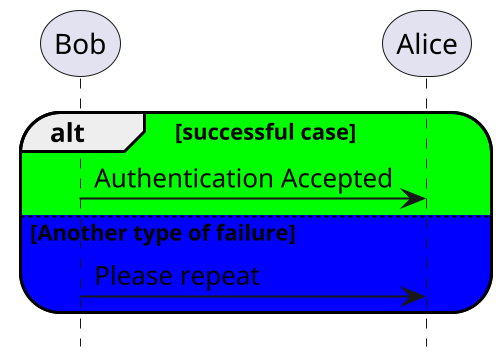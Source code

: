 {
  "sha1": "7g819wjya18avr8tcz3cfl7jnse3uzn",
  "insertion": {
    "when": "2024-05-30T20:48:21.198Z",
    "url": "https://forum.plantuml.net/14423/sequence-improve-background-color-group-with-roundcorner",
    "user": "plantuml@gmail.com"
  }
}
@startuml
scale 2
hide footbox
<style>
sequenceDiagram {
    RoundCorner 40
}
</style>

alt #0f0 successful case
    Bob -> Alice: Authentication Accepted
else #00f Another type of failure
   Bob -> Alice: Please repeat
end
@enduml
